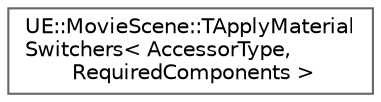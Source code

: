 digraph "Graphical Class Hierarchy"
{
 // INTERACTIVE_SVG=YES
 // LATEX_PDF_SIZE
  bgcolor="transparent";
  edge [fontname=Helvetica,fontsize=10,labelfontname=Helvetica,labelfontsize=10];
  node [fontname=Helvetica,fontsize=10,shape=box,height=0.2,width=0.4];
  rankdir="LR";
  Node0 [id="Node000000",label="UE::MovieScene::TApplyMaterial\lSwitchers\< AccessorType,\l RequiredComponents \>",height=0.2,width=0.4,color="grey40", fillcolor="white", style="filled",URL="$d4/dbc/structUE_1_1MovieScene_1_1TApplyMaterialSwitchers.html",tooltip=" "];
}
